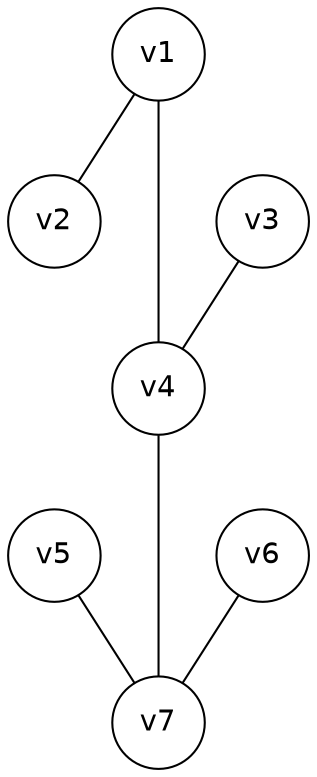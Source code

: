digraph G {
	graph [fontname = "Helvetica"];
	node [fontname = "Helvetica",shape=circle];
	edge [fontname = "Helvetica",dir=none];

	v1 -> v2;
	v1 -> v3 [style=invis];
	v1 -> v4;
	v2 -> v4 [style=invis];
	v2 -> v5 [style=invis];
	v3 -> v4;
	v3 -> v6 [style=invis];
	v4 -> v5 [style=invis];
	v4 -> v6 [style=invis];
	v4 -> v7;
	v5 -> v7;
	v6 -> v7;
}
